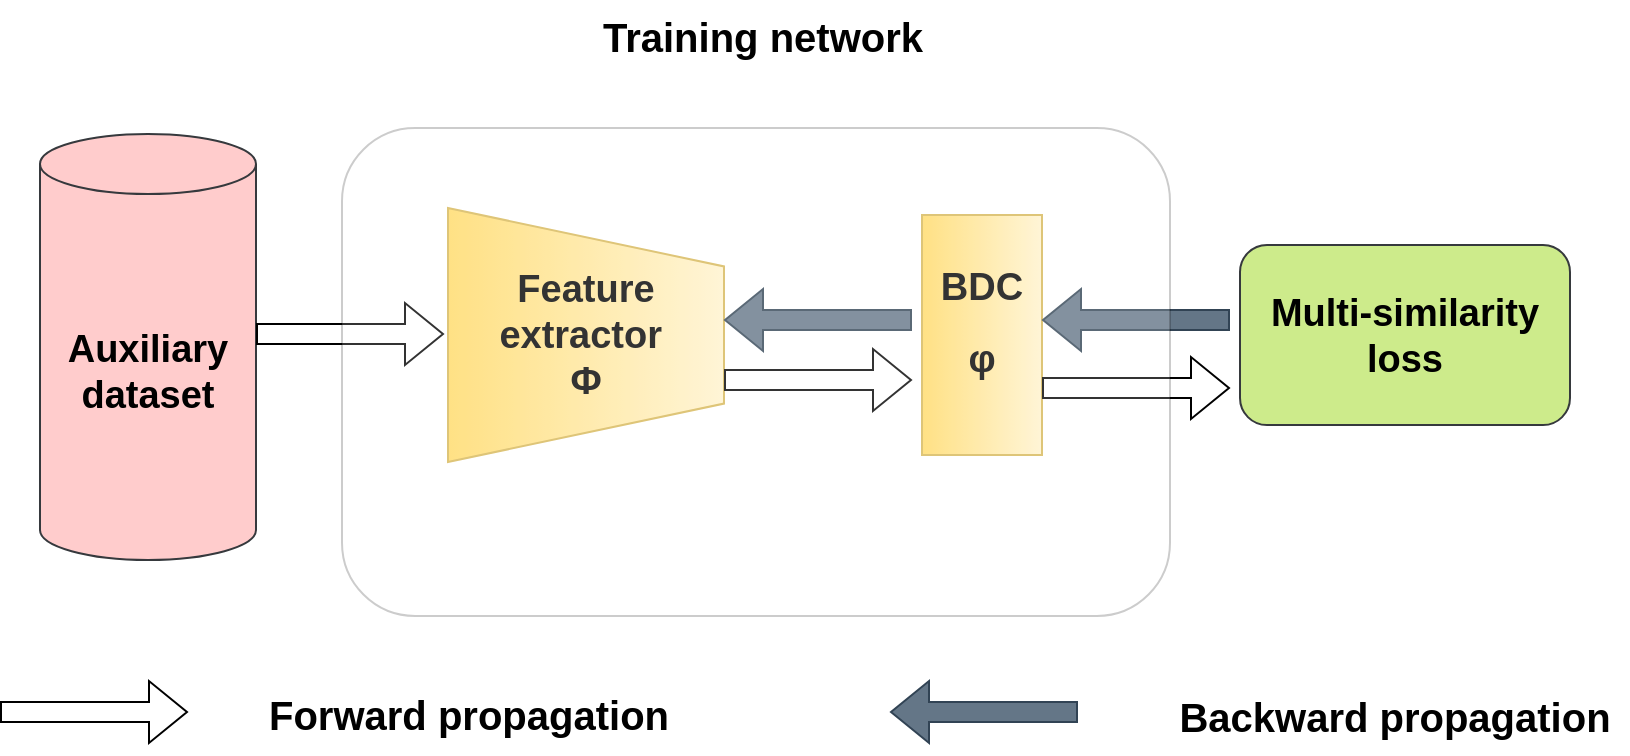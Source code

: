 <mxfile version="24.2.3" type="github">
  <diagram name="第 1 页" id="KLRgWbinqZSVkuUm89tR">
    <mxGraphModel dx="1317" dy="686" grid="0" gridSize="10" guides="1" tooltips="1" connect="1" arrows="1" fold="1" page="0" pageScale="1" pageWidth="827" pageHeight="1169" math="0" shadow="0">
      <root>
        <mxCell id="0" />
        <mxCell id="1" parent="0" />
        <mxCell id="JG4QHbzKg3VYNoe6uE91-1" value="&lt;font style=&quot;font-size: 19px;&quot;&gt;&lt;b&gt;Auxiliary dataset&lt;/b&gt;&lt;/font&gt;" style="shape=cylinder3;whiteSpace=wrap;html=1;boundedLbl=1;backgroundOutline=1;size=15;fillColor=#ffcccc;strokeColor=#36393d;" vertex="1" parent="1">
          <mxGeometry x="43" y="89" width="108" height="213" as="geometry" />
        </mxCell>
        <mxCell id="JG4QHbzKg3VYNoe6uE91-2" value="&lt;div style=&quot;font-size: 19px;&quot;&gt;&lt;font style=&quot;font-size: 19px;&quot;&gt;&lt;b&gt;&lt;font style=&quot;font-size: 19px;&quot;&gt;&lt;font style=&quot;font-size: 19px;&quot;&gt;Feature extractor&lt;/font&gt;&lt;span class=&quot;content-right_1THTn&quot;&gt;&amp;nbsp;&lt;/span&gt;&lt;/font&gt;&lt;/b&gt;&lt;/font&gt;&lt;/div&gt;&lt;div style=&quot;font-size: 19px;&quot;&gt;&lt;font style=&quot;font-size: 19px;&quot;&gt;&lt;b&gt;&lt;font style=&quot;font-size: 19px;&quot;&gt;&lt;span class=&quot;content-right_1THTn&quot;&gt;Φ&lt;/span&gt;&lt;/font&gt;&lt;/b&gt;&lt;/font&gt;&lt;/div&gt;" style="verticalLabelPosition=middle;verticalAlign=middle;html=1;shape=trapezoid;perimeter=trapezoidPerimeter;whiteSpace=wrap;size=0.23;arcSize=10;flipV=1;labelPosition=center;align=center;direction=south;fillColor=#fff2cc;gradientColor=#ffd966;strokeColor=#d6b656;" vertex="1" parent="1">
          <mxGeometry x="247" y="126" width="138" height="127" as="geometry" />
        </mxCell>
        <mxCell id="JG4QHbzKg3VYNoe6uE91-3" value="&lt;font style=&quot;font-size: 19px;&quot;&gt;&lt;b&gt;BDC &lt;/b&gt;&lt;/font&gt;&lt;h1 style=&quot;font-size: 19px;&quot; class=&quot;QuestionHeader-title&quot;&gt;&lt;font style=&quot;font-size: 19px;&quot;&gt;φ&lt;/font&gt;&lt;/h1&gt;" style="rounded=0;whiteSpace=wrap;html=1;direction=south;fillColor=#fff2cc;gradientColor=#ffd966;strokeColor=#d6b656;" vertex="1" parent="1">
          <mxGeometry x="484" y="129.5" width="60" height="120" as="geometry" />
        </mxCell>
        <mxCell id="JG4QHbzKg3VYNoe6uE91-5" value="&lt;font style=&quot;font-size: 19px;&quot;&gt;&lt;b&gt;&lt;font style=&quot;font-size: 19px;&quot;&gt;Multi-similarity loss&lt;/font&gt;&lt;/b&gt;&lt;/font&gt;" style="rounded=1;whiteSpace=wrap;html=1;fillColor=#cdeb8b;strokeColor=#36393d;" vertex="1" parent="1">
          <mxGeometry x="643" y="144.5" width="165" height="90" as="geometry" />
        </mxCell>
        <mxCell id="JG4QHbzKg3VYNoe6uE91-6" value="" style="shape=flexArrow;endArrow=classic;html=1;rounded=0;" edge="1" parent="1">
          <mxGeometry width="50" height="50" relative="1" as="geometry">
            <mxPoint x="151" y="189" as="sourcePoint" />
            <mxPoint x="245" y="189" as="targetPoint" />
          </mxGeometry>
        </mxCell>
        <mxCell id="JG4QHbzKg3VYNoe6uE91-7" value="" style="shape=flexArrow;endArrow=classic;html=1;rounded=0;fontStyle=1" edge="1" parent="1">
          <mxGeometry width="50" height="50" relative="1" as="geometry">
            <mxPoint x="544" y="216" as="sourcePoint" />
            <mxPoint x="638" y="216" as="targetPoint" />
          </mxGeometry>
        </mxCell>
        <mxCell id="JG4QHbzKg3VYNoe6uE91-8" value="" style="shape=flexArrow;endArrow=classic;html=1;rounded=0;" edge="1" parent="1">
          <mxGeometry width="50" height="50" relative="1" as="geometry">
            <mxPoint x="385" y="212" as="sourcePoint" />
            <mxPoint x="479" y="212" as="targetPoint" />
          </mxGeometry>
        </mxCell>
        <mxCell id="JG4QHbzKg3VYNoe6uE91-9" value="" style="shape=flexArrow;endArrow=none;html=1;rounded=0;fontStyle=1;startArrow=block;endFill=0;fillColor=#647687;strokeColor=#314354;" edge="1" parent="1">
          <mxGeometry width="50" height="50" relative="1" as="geometry">
            <mxPoint x="544" y="182" as="sourcePoint" />
            <mxPoint x="638" y="182" as="targetPoint" />
          </mxGeometry>
        </mxCell>
        <mxCell id="JG4QHbzKg3VYNoe6uE91-10" value="" style="shape=flexArrow;endArrow=none;html=1;rounded=0;fontStyle=1;startArrow=block;endFill=0;fillColor=#647687;strokeColor=#314354;" edge="1" parent="1">
          <mxGeometry width="50" height="50" relative="1" as="geometry">
            <mxPoint x="385" y="182" as="sourcePoint" />
            <mxPoint x="479" y="182" as="targetPoint" />
          </mxGeometry>
        </mxCell>
        <mxCell id="JG4QHbzKg3VYNoe6uE91-13" value="" style="rounded=1;whiteSpace=wrap;html=1;opacity=20;" vertex="1" parent="1">
          <mxGeometry x="194" y="86" width="414" height="244" as="geometry" />
        </mxCell>
        <mxCell id="JG4QHbzKg3VYNoe6uE91-17" value="&lt;font style=&quot;font-size: 22px;&quot;&gt;&lt;b style=&quot;font-size: 20px;&quot;&gt;&lt;font style=&quot;font-size: 20px;&quot;&gt;Forward propagation&lt;br&gt;&lt;/font&gt;&lt;/b&gt;&lt;/font&gt;" style="text;html=1;align=center;verticalAlign=middle;resizable=0;points=[];autosize=1;strokeColor=none;fillColor=none;" vertex="1" parent="1">
          <mxGeometry x="148" y="361" width="218" height="38" as="geometry" />
        </mxCell>
        <mxCell id="JG4QHbzKg3VYNoe6uE91-18" value="&lt;font size=&quot;1&quot;&gt;&lt;b&gt;&lt;font style=&quot;font-size: 20px;&quot;&gt;Backward propagation&lt;/font&gt;&lt;/b&gt;&lt;/font&gt;" style="text;html=1;align=center;verticalAlign=middle;resizable=0;points=[];autosize=1;strokeColor=none;fillColor=none;" vertex="1" parent="1">
          <mxGeometry x="603" y="362" width="234" height="36" as="geometry" />
        </mxCell>
        <mxCell id="JG4QHbzKg3VYNoe6uE91-21" value="" style="shape=flexArrow;endArrow=none;html=1;rounded=0;fontStyle=1;startArrow=block;endFill=0;fillColor=#647687;strokeColor=#314354;" edge="1" parent="1">
          <mxGeometry width="50" height="50" relative="1" as="geometry">
            <mxPoint x="468" y="378" as="sourcePoint" />
            <mxPoint x="562" y="378" as="targetPoint" />
          </mxGeometry>
        </mxCell>
        <mxCell id="JG4QHbzKg3VYNoe6uE91-22" value="" style="shape=flexArrow;endArrow=classic;html=1;rounded=0;" edge="1" parent="1">
          <mxGeometry width="50" height="50" relative="1" as="geometry">
            <mxPoint x="23" y="378" as="sourcePoint" />
            <mxPoint x="117" y="378" as="targetPoint" />
          </mxGeometry>
        </mxCell>
        <mxCell id="JG4QHbzKg3VYNoe6uE91-23" value="&lt;font style=&quot;font-size: 22px;&quot;&gt;&lt;b style=&quot;font-size: 20px;&quot;&gt;&lt;font style=&quot;font-size: 20px;&quot;&gt;Training network&lt;br&gt;&lt;/font&gt;&lt;/b&gt;&lt;/font&gt;" style="text;html=1;align=center;verticalAlign=middle;resizable=0;points=[];autosize=1;strokeColor=none;fillColor=none;" vertex="1" parent="1">
          <mxGeometry x="315" y="22" width="178" height="38" as="geometry" />
        </mxCell>
      </root>
    </mxGraphModel>
  </diagram>
</mxfile>
